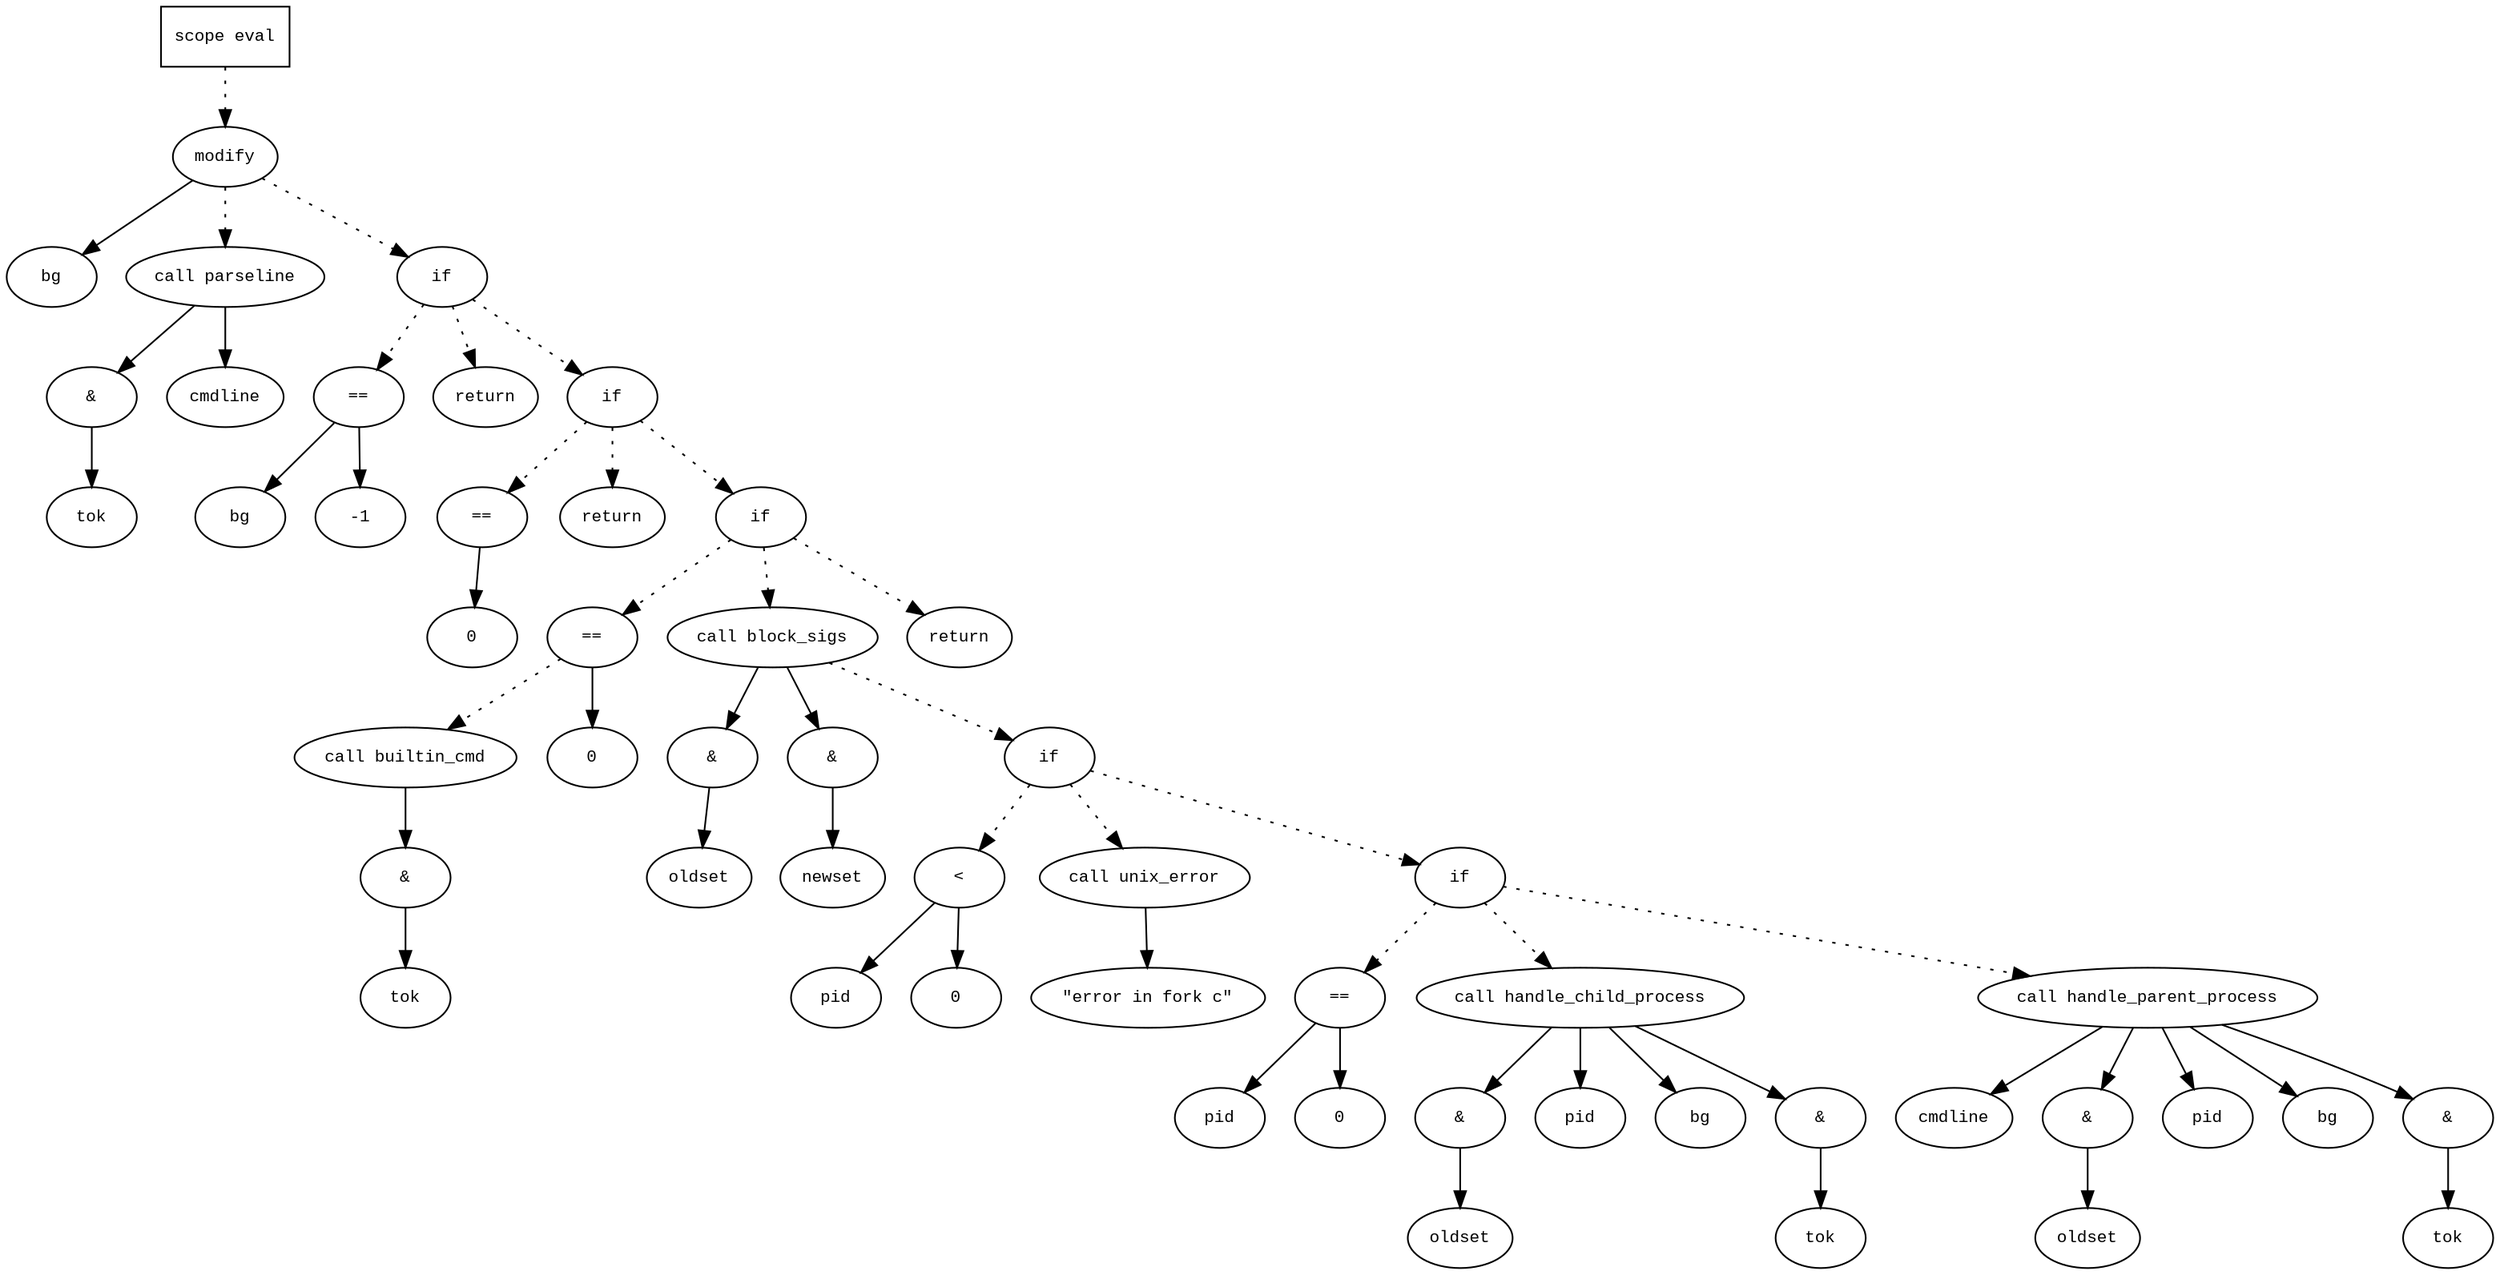 digraph AST {
  graph [fontname="Times New Roman",fontsize=10];
  node  [fontname="Courier New",fontsize=10];
  edge  [fontname="Times New Roman",fontsize=10];

  node1 [label="scope eval",shape=box];
  node2 [label="modify",shape=ellipse];
  node3 [label="bg",shape=ellipse];
  node2 -> node3;
  node4 [label="call parseline",shape=ellipse];
  node5 [label="&",shape=ellipse];
  node4 -> node5;
  node6 [label="tok",shape=ellipse];
  node5 -> node6;
  node7 [label="cmdline",shape=ellipse];
  node4 -> node7;
  node2 -> node4 [style=dotted];
  node1 -> node2 [style=dotted];
  node8 [label="if",shape=ellipse];
  node2 -> node8 [style=dotted];
  node9 [label="==",shape=ellipse];
  node10 [label="bg",shape=ellipse];
  node9 -> node10;
  node11 [label="-1",shape=ellipse];
  node9 -> node11;
  node8 -> node9 [style=dotted];
  node12 [label="return",shape=ellipse];
  node8 -> node12 [style=dotted];
  node13 [label="if",shape=ellipse];
  node8 -> node13 [style=dotted];
  node14 [label="==",shape=ellipse];
  node15 [label="0",shape=ellipse];
  node14 -> node15;
  node13 -> node14 [style=dotted];
  node16 [label="return",shape=ellipse];
  node13 -> node16 [style=dotted];
  node17 [label="if",shape=ellipse];
  node13 -> node17 [style=dotted];
  node18 [label="==",shape=ellipse];
  node19 [label="call builtin_cmd",shape=ellipse];
  node20 [label="&",shape=ellipse];
  node19 -> node20;
  node21 [label="tok",shape=ellipse];
  node20 -> node21;
  node18 -> node19 [style=dotted];
  node22 [label="0",shape=ellipse];
  node18 -> node22;
  node17 -> node18 [style=dotted];
  node23 [label="call block_sigs",shape=ellipse];
  node24 [label="&",shape=ellipse];
  node23 -> node24;
  node25 [label="oldset",shape=ellipse];
  node24 -> node25;
  node26 [label="&",shape=ellipse];
  node23 -> node26;
  node27 [label="newset",shape=ellipse];
  node26 -> node27;
  node17 -> node23 [style=dotted];
  node28 [label="if",shape=ellipse];
  node23 -> node28 [style=dotted];
  node29 [label="<",shape=ellipse];
  node30 [label="pid",shape=ellipse];
  node29 -> node30;
  node31 [label="0",shape=ellipse];
  node29 -> node31;
  node28 -> node29 [style=dotted];
  node32 [label="call unix_error",shape=ellipse];
  node33 [label="\"error in fork c\"",shape=ellipse];
  node32 -> node33;
  node28 -> node32 [style=dotted];
  node34 [label="if",shape=ellipse];
  node28 -> node34 [style=dotted];
  node35 [label="==",shape=ellipse];
  node36 [label="pid",shape=ellipse];
  node35 -> node36;
  node37 [label="0",shape=ellipse];
  node35 -> node37;
  node34 -> node35 [style=dotted];
  node38 [label="call handle_child_process",shape=ellipse];
  node39 [label="&",shape=ellipse];
  node38 -> node39;
  node40 [label="oldset",shape=ellipse];
  node39 -> node40;
  node41 [label="pid",shape=ellipse];
  node38 -> node41;
  node42 [label="bg",shape=ellipse];
  node38 -> node42;
  node43 [label="&",shape=ellipse];
  node38 -> node43;
  node44 [label="tok",shape=ellipse];
  node43 -> node44;
  node34 -> node38 [style=dotted];
  node45 [label="call handle_parent_process",shape=ellipse];
  node46 [label="cmdline",shape=ellipse];
  node45 -> node46;
  node47 [label="&",shape=ellipse];
  node45 -> node47;
  node48 [label="oldset",shape=ellipse];
  node47 -> node48;
  node49 [label="pid",shape=ellipse];
  node45 -> node49;
  node50 [label="bg",shape=ellipse];
  node45 -> node50;
  node51 [label="&",shape=ellipse];
  node45 -> node51;
  node52 [label="tok",shape=ellipse];
  node51 -> node52;
  node34 -> node45 [style=dotted];
  node53 [label="return",shape=ellipse];
  node17 -> node53 [style=dotted];
} 